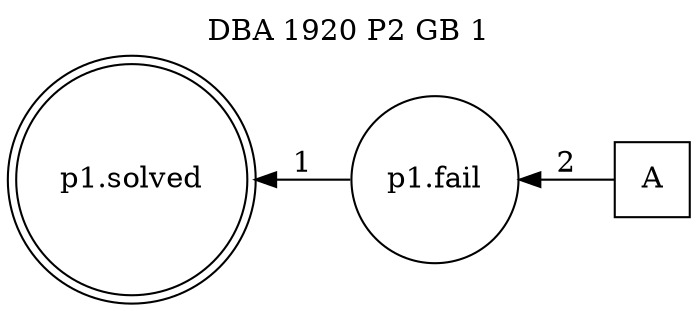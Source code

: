 digraph DBA_1920_P2_GB_1_GOOD {
labelloc="tl"
label= " DBA 1920 P2 GB 1 "
rankdir="RL";
graph [ size=" 10 , 10 !"]

"A" [shape="square" label="A"]
"p1.fail" [shape="circle" label="p1.fail"]
"p1.solved" [shape="doublecircle" label="p1.solved"]
"A" -> "p1.fail" [ label=2]
"p1.fail" -> "p1.solved" [ label=1]
}
